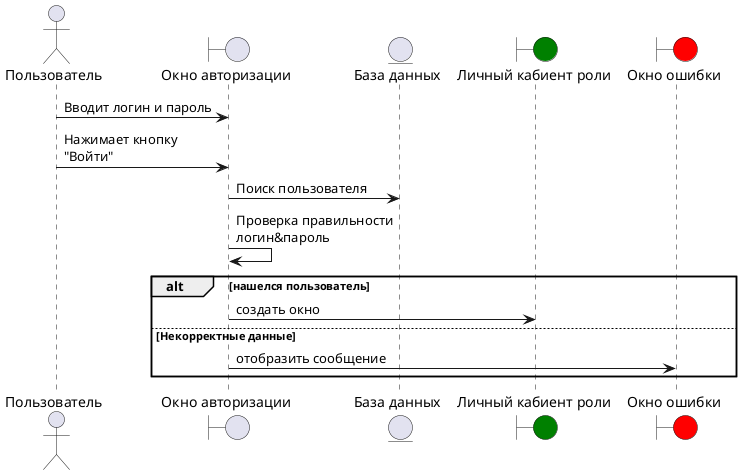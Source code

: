 @startuml auth_sequence

actor "Пользователь" as user

boundary "Окно авторизации" as auth_screen

entity "База данных" as db

boundary "Личный кабиент роли" as cabinet_screen #green
boundary "Окно ошибки" as error_screen #red

user -> auth_screen : Вводит логин и пароль
user -> auth_screen : Нажимает кнопку\n"Войти"
auth_screen -> db : Поиск пользователя
auth_screen -> auth_screen : Проверка правильности\nлогин&пароль
alt нашелся пользователь
  auth_screen -> cabinet_screen : создать окно
else Некорректные данные
    auth_screen -> error_screen : отобразить сообщение
end

@enduml